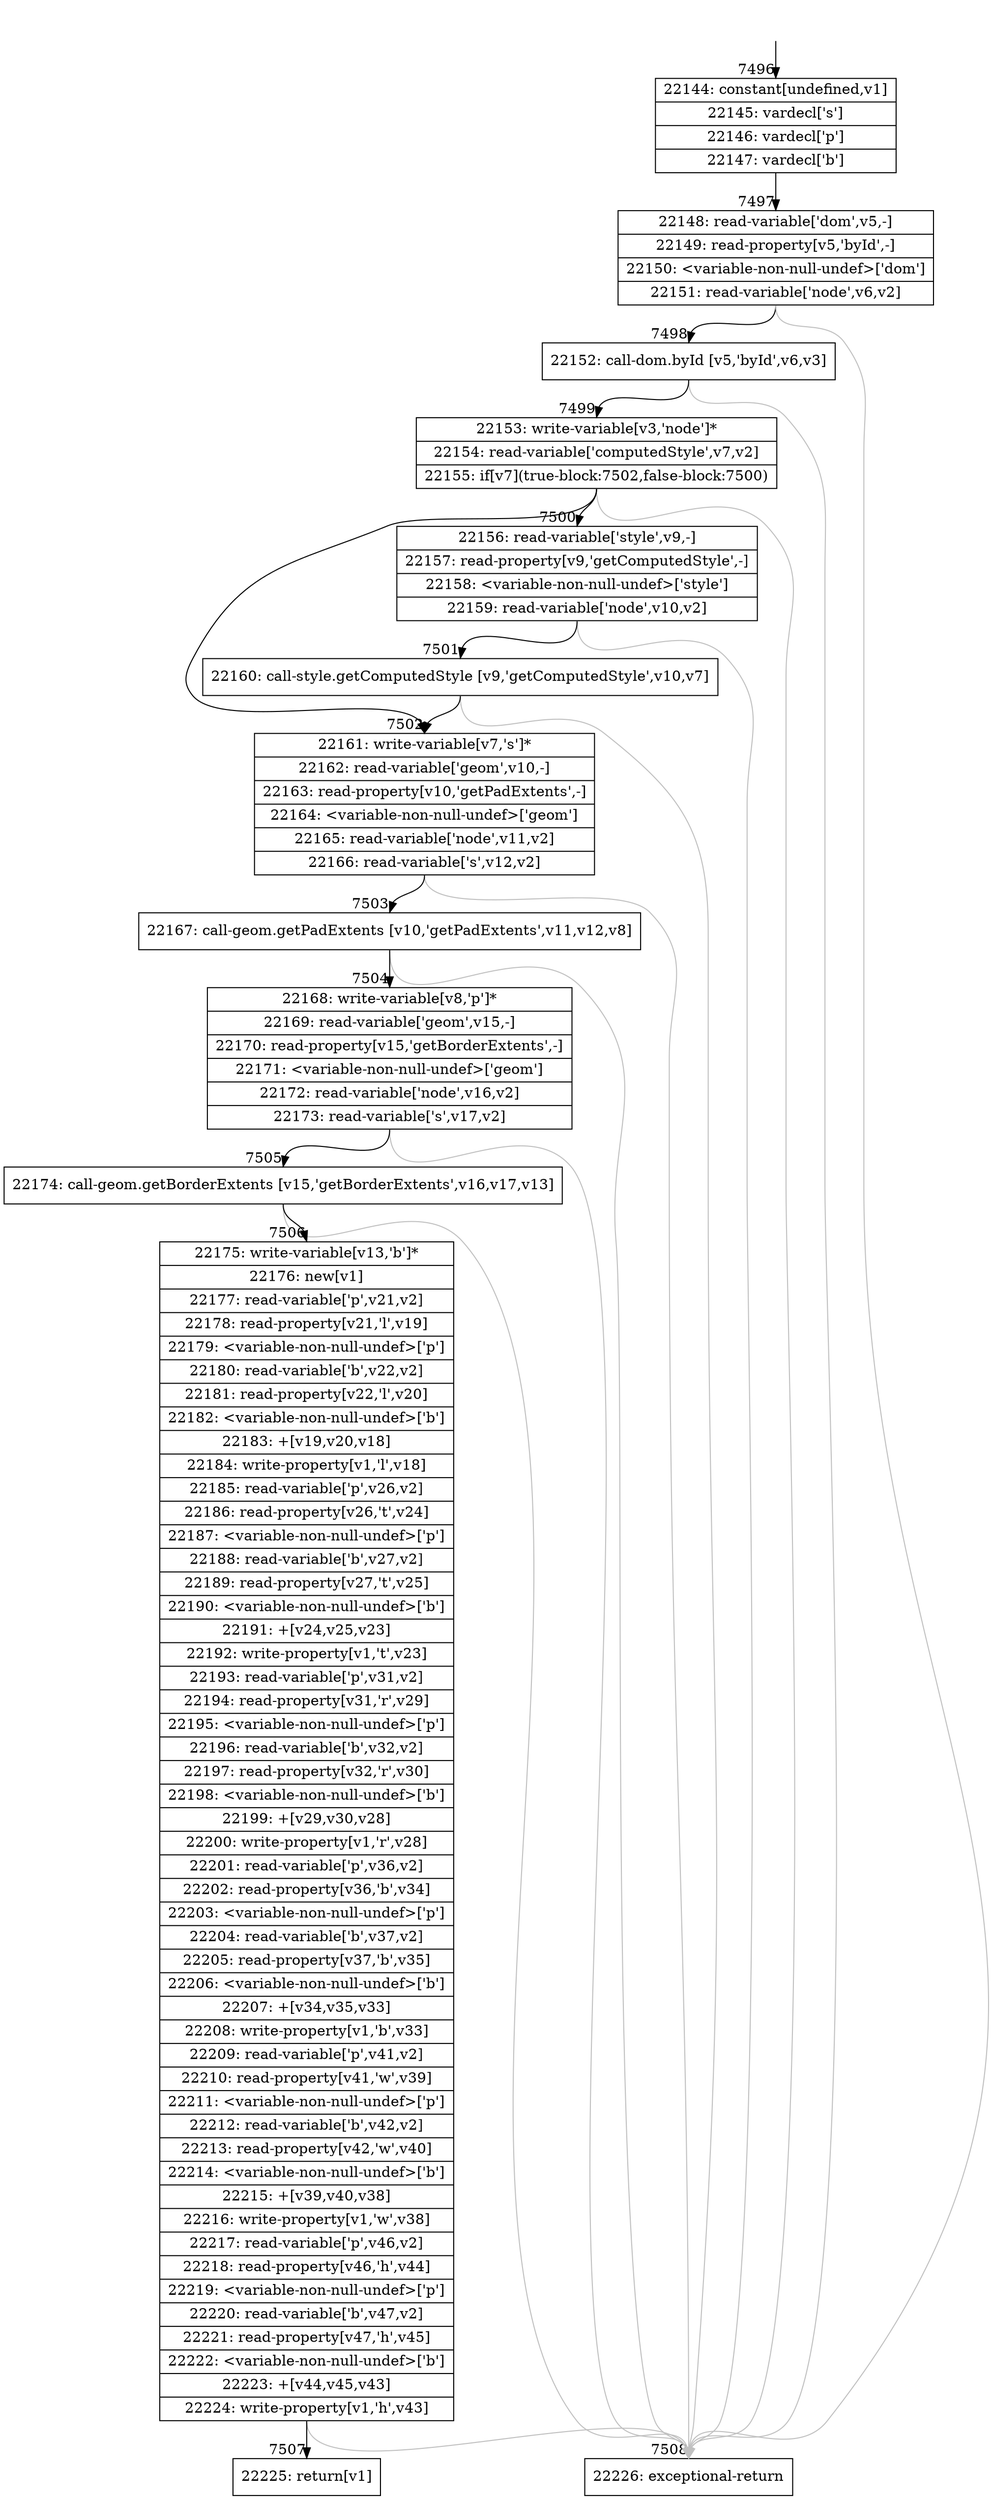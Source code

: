 digraph {
rankdir="TD"
BB_entry516[shape=none,label=""];
BB_entry516 -> BB7496 [tailport=s, headport=n, headlabel="    7496"]
BB7496 [shape=record label="{22144: constant[undefined,v1]|22145: vardecl['s']|22146: vardecl['p']|22147: vardecl['b']}" ] 
BB7496 -> BB7497 [tailport=s, headport=n, headlabel="      7497"]
BB7497 [shape=record label="{22148: read-variable['dom',v5,-]|22149: read-property[v5,'byId',-]|22150: \<variable-non-null-undef\>['dom']|22151: read-variable['node',v6,v2]}" ] 
BB7497 -> BB7498 [tailport=s, headport=n, headlabel="      7498"]
BB7497 -> BB7508 [tailport=s, headport=n, color=gray, headlabel="      7508"]
BB7498 [shape=record label="{22152: call-dom.byId [v5,'byId',v6,v3]}" ] 
BB7498 -> BB7499 [tailport=s, headport=n, headlabel="      7499"]
BB7498 -> BB7508 [tailport=s, headport=n, color=gray]
BB7499 [shape=record label="{22153: write-variable[v3,'node']*|22154: read-variable['computedStyle',v7,v2]|22155: if[v7](true-block:7502,false-block:7500)}" ] 
BB7499 -> BB7502 [tailport=s, headport=n, headlabel="      7502"]
BB7499 -> BB7500 [tailport=s, headport=n, headlabel="      7500"]
BB7499 -> BB7508 [tailport=s, headport=n, color=gray]
BB7500 [shape=record label="{22156: read-variable['style',v9,-]|22157: read-property[v9,'getComputedStyle',-]|22158: \<variable-non-null-undef\>['style']|22159: read-variable['node',v10,v2]}" ] 
BB7500 -> BB7501 [tailport=s, headport=n, headlabel="      7501"]
BB7500 -> BB7508 [tailport=s, headport=n, color=gray]
BB7501 [shape=record label="{22160: call-style.getComputedStyle [v9,'getComputedStyle',v10,v7]}" ] 
BB7501 -> BB7502 [tailport=s, headport=n]
BB7501 -> BB7508 [tailport=s, headport=n, color=gray]
BB7502 [shape=record label="{22161: write-variable[v7,'s']*|22162: read-variable['geom',v10,-]|22163: read-property[v10,'getPadExtents',-]|22164: \<variable-non-null-undef\>['geom']|22165: read-variable['node',v11,v2]|22166: read-variable['s',v12,v2]}" ] 
BB7502 -> BB7503 [tailport=s, headport=n, headlabel="      7503"]
BB7502 -> BB7508 [tailport=s, headport=n, color=gray]
BB7503 [shape=record label="{22167: call-geom.getPadExtents [v10,'getPadExtents',v11,v12,v8]}" ] 
BB7503 -> BB7504 [tailport=s, headport=n, headlabel="      7504"]
BB7503 -> BB7508 [tailport=s, headport=n, color=gray]
BB7504 [shape=record label="{22168: write-variable[v8,'p']*|22169: read-variable['geom',v15,-]|22170: read-property[v15,'getBorderExtents',-]|22171: \<variable-non-null-undef\>['geom']|22172: read-variable['node',v16,v2]|22173: read-variable['s',v17,v2]}" ] 
BB7504 -> BB7505 [tailport=s, headport=n, headlabel="      7505"]
BB7504 -> BB7508 [tailport=s, headport=n, color=gray]
BB7505 [shape=record label="{22174: call-geom.getBorderExtents [v15,'getBorderExtents',v16,v17,v13]}" ] 
BB7505 -> BB7506 [tailport=s, headport=n, headlabel="      7506"]
BB7505 -> BB7508 [tailport=s, headport=n, color=gray]
BB7506 [shape=record label="{22175: write-variable[v13,'b']*|22176: new[v1]|22177: read-variable['p',v21,v2]|22178: read-property[v21,'l',v19]|22179: \<variable-non-null-undef\>['p']|22180: read-variable['b',v22,v2]|22181: read-property[v22,'l',v20]|22182: \<variable-non-null-undef\>['b']|22183: +[v19,v20,v18]|22184: write-property[v1,'l',v18]|22185: read-variable['p',v26,v2]|22186: read-property[v26,'t',v24]|22187: \<variable-non-null-undef\>['p']|22188: read-variable['b',v27,v2]|22189: read-property[v27,'t',v25]|22190: \<variable-non-null-undef\>['b']|22191: +[v24,v25,v23]|22192: write-property[v1,'t',v23]|22193: read-variable['p',v31,v2]|22194: read-property[v31,'r',v29]|22195: \<variable-non-null-undef\>['p']|22196: read-variable['b',v32,v2]|22197: read-property[v32,'r',v30]|22198: \<variable-non-null-undef\>['b']|22199: +[v29,v30,v28]|22200: write-property[v1,'r',v28]|22201: read-variable['p',v36,v2]|22202: read-property[v36,'b',v34]|22203: \<variable-non-null-undef\>['p']|22204: read-variable['b',v37,v2]|22205: read-property[v37,'b',v35]|22206: \<variable-non-null-undef\>['b']|22207: +[v34,v35,v33]|22208: write-property[v1,'b',v33]|22209: read-variable['p',v41,v2]|22210: read-property[v41,'w',v39]|22211: \<variable-non-null-undef\>['p']|22212: read-variable['b',v42,v2]|22213: read-property[v42,'w',v40]|22214: \<variable-non-null-undef\>['b']|22215: +[v39,v40,v38]|22216: write-property[v1,'w',v38]|22217: read-variable['p',v46,v2]|22218: read-property[v46,'h',v44]|22219: \<variable-non-null-undef\>['p']|22220: read-variable['b',v47,v2]|22221: read-property[v47,'h',v45]|22222: \<variable-non-null-undef\>['b']|22223: +[v44,v45,v43]|22224: write-property[v1,'h',v43]}" ] 
BB7506 -> BB7507 [tailport=s, headport=n, headlabel="      7507"]
BB7506 -> BB7508 [tailport=s, headport=n, color=gray]
BB7507 [shape=record label="{22225: return[v1]}" ] 
BB7508 [shape=record label="{22226: exceptional-return}" ] 
//#$~ 10500
}

